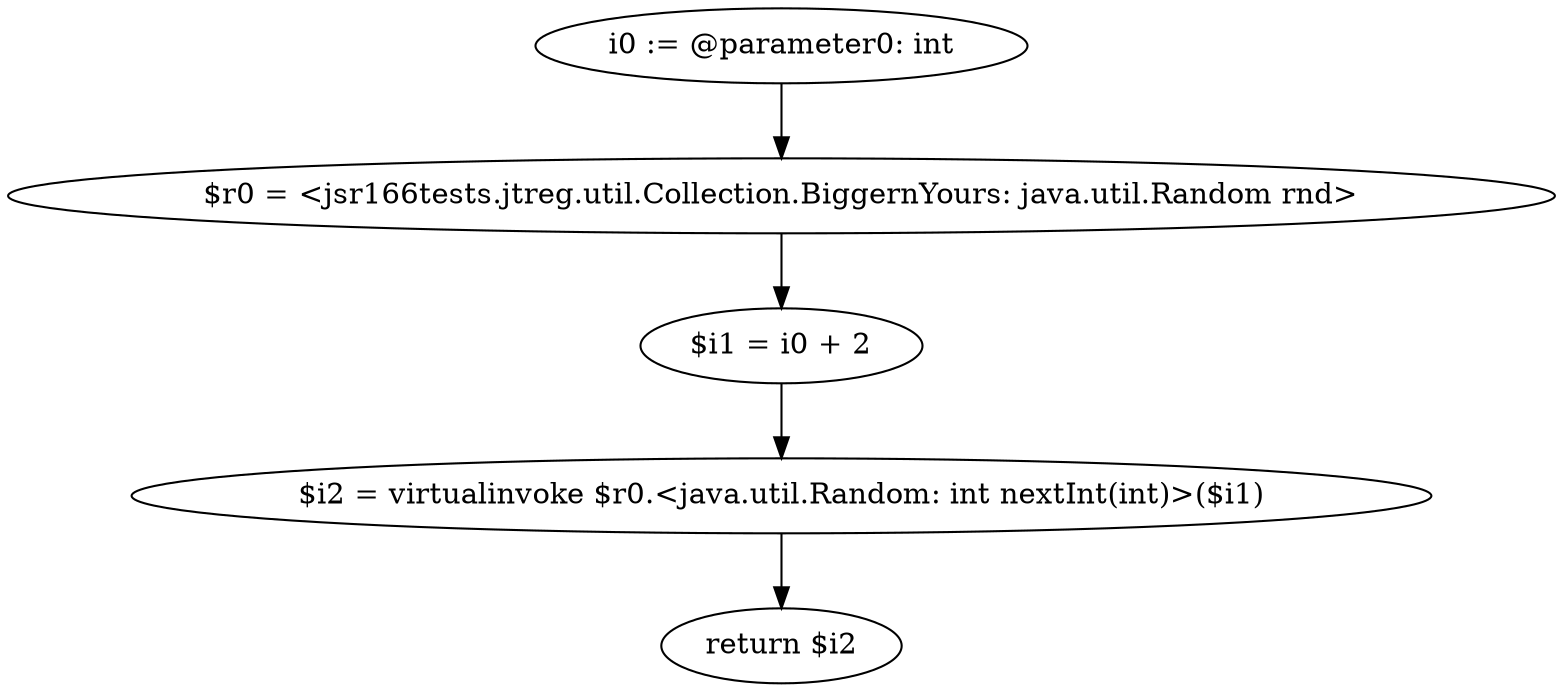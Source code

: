 digraph "unitGraph" {
    "i0 := @parameter0: int"
    "$r0 = <jsr166tests.jtreg.util.Collection.BiggernYours: java.util.Random rnd>"
    "$i1 = i0 + 2"
    "$i2 = virtualinvoke $r0.<java.util.Random: int nextInt(int)>($i1)"
    "return $i2"
    "i0 := @parameter0: int"->"$r0 = <jsr166tests.jtreg.util.Collection.BiggernYours: java.util.Random rnd>";
    "$r0 = <jsr166tests.jtreg.util.Collection.BiggernYours: java.util.Random rnd>"->"$i1 = i0 + 2";
    "$i1 = i0 + 2"->"$i2 = virtualinvoke $r0.<java.util.Random: int nextInt(int)>($i1)";
    "$i2 = virtualinvoke $r0.<java.util.Random: int nextInt(int)>($i1)"->"return $i2";
}

